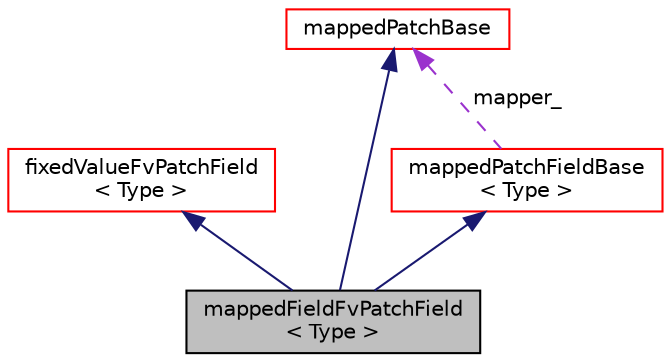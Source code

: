 digraph "mappedFieldFvPatchField&lt; Type &gt;"
{
  bgcolor="transparent";
  edge [fontname="Helvetica",fontsize="10",labelfontname="Helvetica",labelfontsize="10"];
  node [fontname="Helvetica",fontsize="10",shape=record];
  Node1 [label="mappedFieldFvPatchField\l\< Type \>",height=0.2,width=0.4,color="black", fillcolor="grey75", style="filled", fontcolor="black"];
  Node2 -> Node1 [dir="back",color="midnightblue",fontsize="10",style="solid",fontname="Helvetica"];
  Node2 [label="fixedValueFvPatchField\l\< Type \>",height=0.2,width=0.4,color="red",URL="$a00852.html",tooltip="This boundary condition supplies a fixed value constraint, and is the base class for a number of othe..."];
  Node3 -> Node1 [dir="back",color="midnightblue",fontsize="10",style="solid",fontname="Helvetica"];
  Node3 [label="mappedPatchBase",height=0.2,width=0.4,color="red",URL="$a01457.html",tooltip="Determines a mapping between patch face centres and mesh cell or face centres and processors they&#39;re ..."];
  Node4 -> Node1 [dir="back",color="midnightblue",fontsize="10",style="solid",fontname="Helvetica"];
  Node4 [label="mappedPatchFieldBase\l\< Type \>",height=0.2,width=0.4,color="red",URL="$a01458.html",tooltip="Functionality for sampling fields using mappedPatchBase. Every call to mappedField() returns a sample..."];
  Node3 -> Node4 [dir="back",color="darkorchid3",fontsize="10",style="dashed",label=" mapper_" ,fontname="Helvetica"];
}
